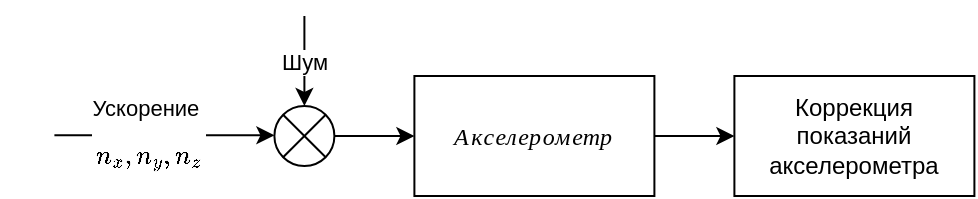 <mxfile version="14.6.11" type="github">
  <diagram id="kqHRchUTWrbgLfPyTyG0" name="Page-1">
    <mxGraphModel dx="981" dy="526" grid="1" gridSize="10" guides="1" tooltips="1" connect="1" arrows="1" fold="1" page="1" pageScale="1" pageWidth="827" pageHeight="1169" math="1" shadow="0">
      <root>
        <mxCell id="0" />
        <mxCell id="1" parent="0" />
        <mxCell id="pTG25tufGUdgOwVjfufl-10" style="edgeStyle=orthogonalEdgeStyle;rounded=0;orthogonalLoop=1;jettySize=auto;html=1;entryX=0;entryY=0.5;entryDx=0;entryDy=0;" edge="1" parent="1" source="pTG25tufGUdgOwVjfufl-1" target="pTG25tufGUdgOwVjfufl-9">
          <mxGeometry relative="1" as="geometry" />
        </mxCell>
        <mxCell id="pTG25tufGUdgOwVjfufl-1" value="$$Акселерометр$$" style="rounded=0;whiteSpace=wrap;html=1;" vertex="1" parent="1">
          <mxGeometry x="193.2" y="190" width="120" height="60" as="geometry" />
        </mxCell>
        <mxCell id="pTG25tufGUdgOwVjfufl-2" value="" style="endArrow=classic;html=1;" edge="1" parent="1">
          <mxGeometry width="50" height="50" relative="1" as="geometry">
            <mxPoint x="13.2" y="219.66" as="sourcePoint" />
            <mxPoint x="123.2" y="219.66" as="targetPoint" />
          </mxGeometry>
        </mxCell>
        <mxCell id="pTG25tufGUdgOwVjfufl-3" value="Ускорение&amp;nbsp; $$n_x, n_y, n_z$$" style="edgeLabel;html=1;align=center;verticalAlign=middle;resizable=0;points=[];" vertex="1" connectable="0" parent="pTG25tufGUdgOwVjfufl-2">
          <mxGeometry x="-0.153" y="-1" relative="1" as="geometry">
            <mxPoint y="3" as="offset" />
          </mxGeometry>
        </mxCell>
        <mxCell id="pTG25tufGUdgOwVjfufl-6" style="edgeStyle=orthogonalEdgeStyle;rounded=0;orthogonalLoop=1;jettySize=auto;html=1;entryX=0;entryY=0.5;entryDx=0;entryDy=0;" edge="1" parent="1" source="pTG25tufGUdgOwVjfufl-4" target="pTG25tufGUdgOwVjfufl-1">
          <mxGeometry relative="1" as="geometry" />
        </mxCell>
        <mxCell id="pTG25tufGUdgOwVjfufl-7" style="edgeStyle=orthogonalEdgeStyle;rounded=0;orthogonalLoop=1;jettySize=auto;html=1;exitX=0.5;exitY=0;exitDx=0;exitDy=0;entryX=0.5;entryY=0;entryDx=0;entryDy=0;" edge="1" parent="1" source="pTG25tufGUdgOwVjfufl-4" target="pTG25tufGUdgOwVjfufl-4">
          <mxGeometry relative="1" as="geometry">
            <mxPoint x="138.407" y="170" as="targetPoint" />
          </mxGeometry>
        </mxCell>
        <mxCell id="pTG25tufGUdgOwVjfufl-4" value="" style="shape=sumEllipse;perimeter=ellipsePerimeter;whiteSpace=wrap;html=1;backgroundOutline=1;" vertex="1" parent="1">
          <mxGeometry x="123.2" y="205" width="30" height="30" as="geometry" />
        </mxCell>
        <mxCell id="pTG25tufGUdgOwVjfufl-8" value="Шум" style="endArrow=classic;html=1;entryX=0.5;entryY=0;entryDx=0;entryDy=0;" edge="1" parent="1" target="pTG25tufGUdgOwVjfufl-4">
          <mxGeometry width="50" height="50" relative="1" as="geometry">
            <mxPoint x="138.2" y="160" as="sourcePoint" />
            <mxPoint x="123.2" y="110" as="targetPoint" />
          </mxGeometry>
        </mxCell>
        <mxCell id="pTG25tufGUdgOwVjfufl-9" value="&lt;div&gt;Коррекция&lt;/div&gt;&lt;div&gt;показаний&lt;/div&gt;&lt;div&gt;акселерометра&lt;br&gt;&lt;/div&gt;" style="rounded=0;whiteSpace=wrap;html=1;" vertex="1" parent="1">
          <mxGeometry x="353.2" y="190" width="120" height="60" as="geometry" />
        </mxCell>
      </root>
    </mxGraphModel>
  </diagram>
</mxfile>
